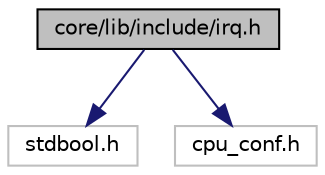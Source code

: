digraph "core/lib/include/irq.h"
{
 // LATEX_PDF_SIZE
  edge [fontname="Helvetica",fontsize="10",labelfontname="Helvetica",labelfontsize="10"];
  node [fontname="Helvetica",fontsize="10",shape=record];
  Node1 [label="core/lib/include/irq.h",height=0.2,width=0.4,color="black", fillcolor="grey75", style="filled", fontcolor="black",tooltip="IRQ driver interface."];
  Node1 -> Node2 [color="midnightblue",fontsize="10",style="solid",fontname="Helvetica"];
  Node2 [label="stdbool.h",height=0.2,width=0.4,color="grey75", fillcolor="white", style="filled",tooltip=" "];
  Node1 -> Node3 [color="midnightblue",fontsize="10",style="solid",fontname="Helvetica"];
  Node3 [label="cpu_conf.h",height=0.2,width=0.4,color="grey75", fillcolor="white", style="filled",tooltip=" "];
}
